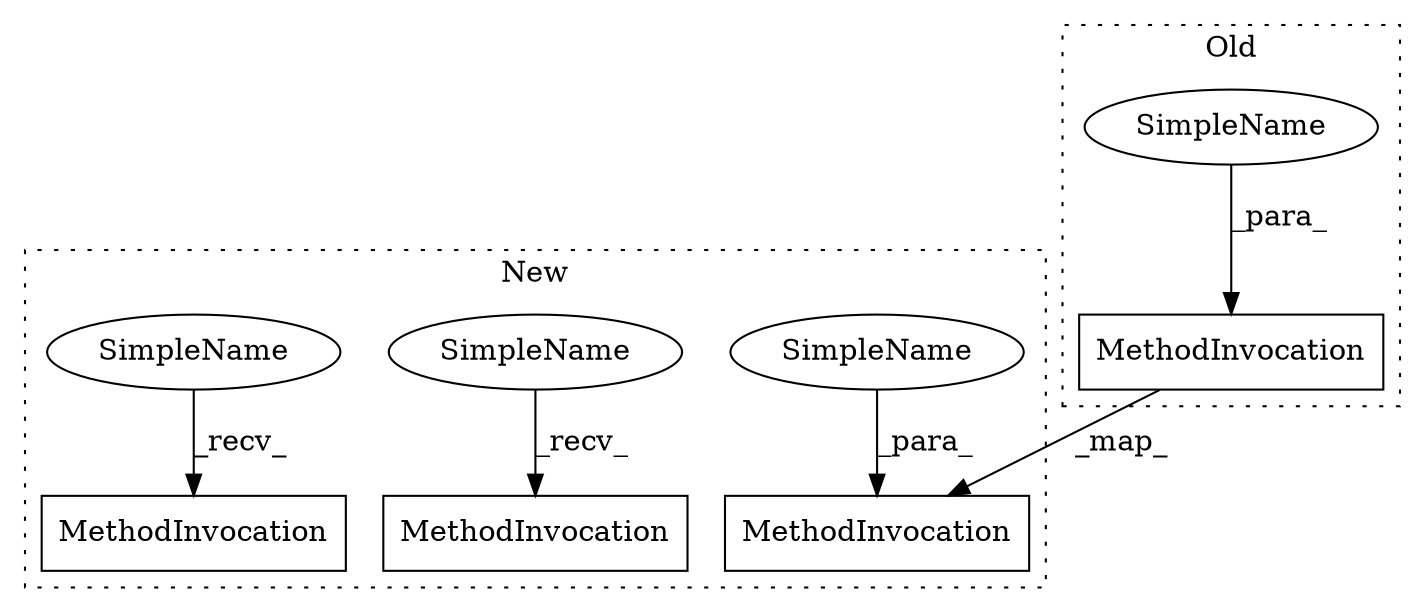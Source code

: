 digraph G {
subgraph cluster0 {
3 [label="MethodInvocation" a="32" s="23794,23899" l="9,1" shape="box"];
6 [label="SimpleName" a="42" s="" l="" shape="ellipse"];
label = "Old";
style="dotted";
}
subgraph cluster1 {
1 [label="MethodInvocation" a="32" s="23558" l="22" shape="box"];
2 [label="MethodInvocation" a="32" s="23208,23271" l="9,1" shape="box"];
4 [label="MethodInvocation" a="32" s="23538" l="9" shape="box"];
5 [label="SimpleName" a="42" s="23553" l="4" shape="ellipse"];
7 [label="SimpleName" a="42" s="23533" l="4" shape="ellipse"];
8 [label="SimpleName" a="42" s="23266" l="5" shape="ellipse"];
label = "New";
style="dotted";
}
3 -> 2 [label="_map_"];
5 -> 1 [label="_recv_"];
6 -> 3 [label="_para_"];
7 -> 4 [label="_recv_"];
8 -> 2 [label="_para_"];
}